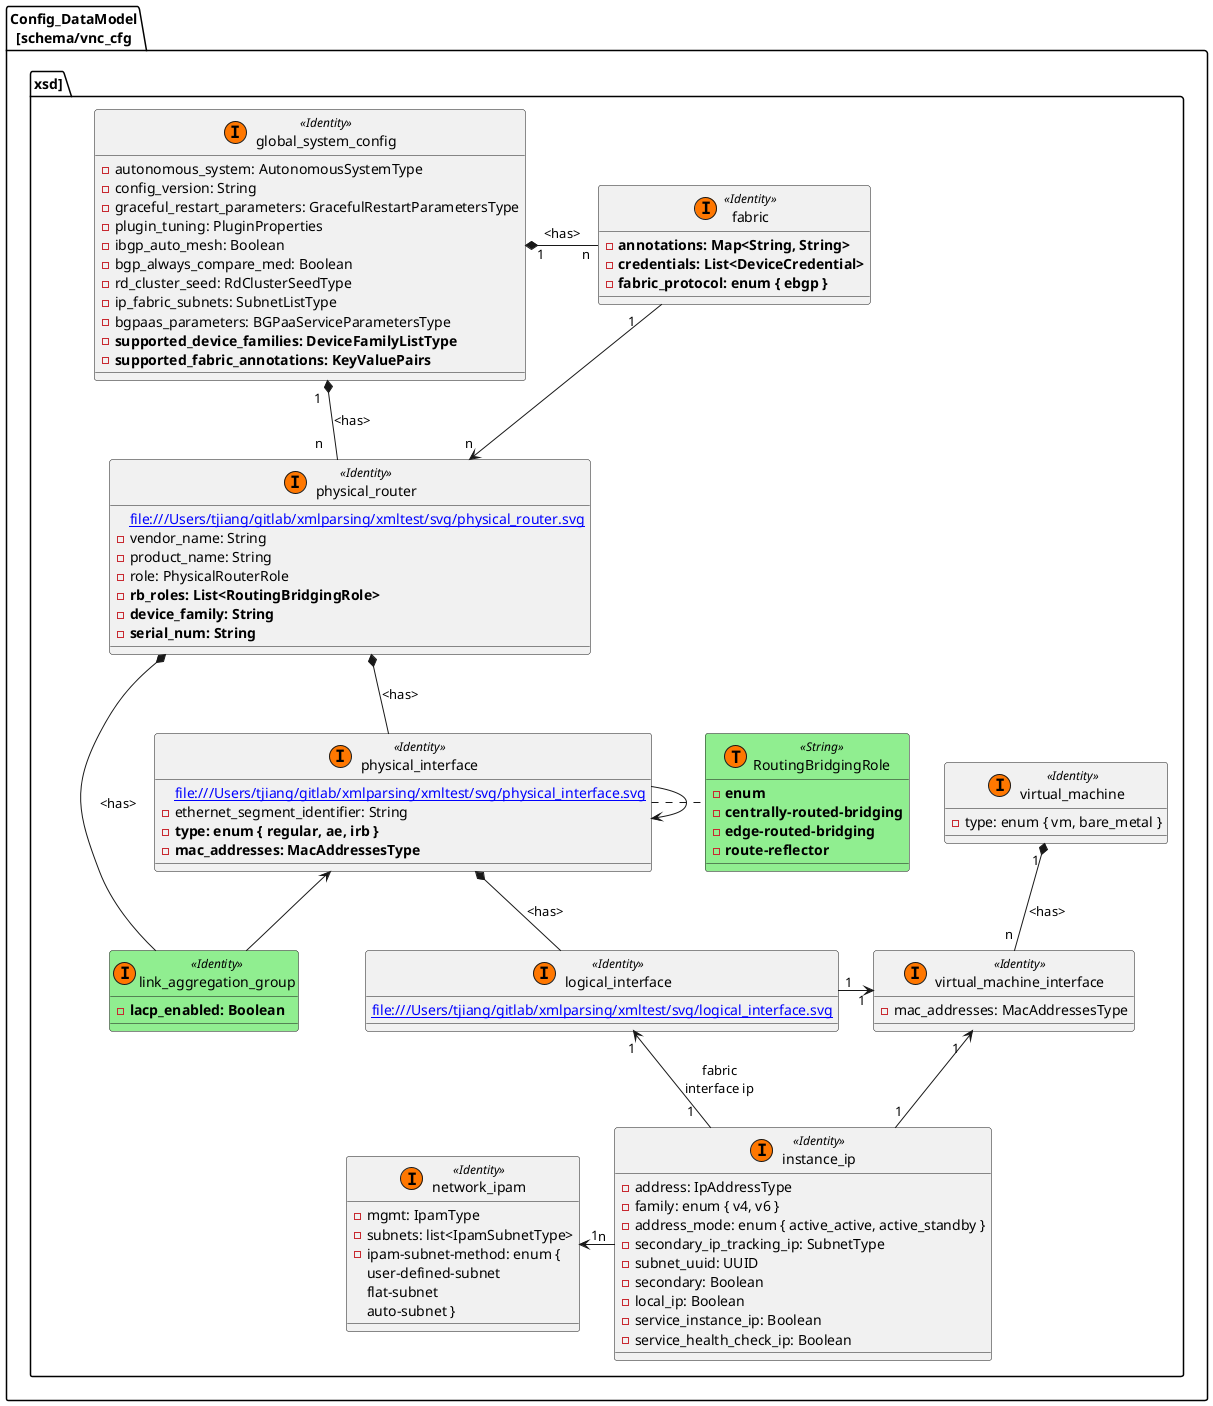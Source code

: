 @startuml
package Config_DataModel\n[schema/vnc_cfg.xsd] {

    class global_system_config << (I, #FF7700) Identity>> {
        - autonomous_system: AutonomousSystemType
        - config_version: String
        - graceful_restart_parameters: GracefulRestartParametersType
        - plugin_tuning: PluginProperties
        - ibgp_auto_mesh: Boolean
        - bgp_always_compare_med: Boolean
        - rd_cluster_seed: RdClusterSeedType
        - ip_fabric_subnets: SubnetListType
        - bgpaas_parameters: BGPaaServiceParametersType
        - <b>supported_device_families: DeviceFamilyListType</b>
        - <b>supported_fabric_annotations: KeyValuePairs</b>
    }

    class physical_router << (I, #FF7700) Identity>> {
        [[file:///Users/tjiang/gitlab/xmlparsing/xmltest/svg/physical_router.svg]]
        - vendor_name: String
        - product_name: String
        - role: PhysicalRouterRole
        - <b>rb_roles: List<RoutingBridgingRole>
        - <b>device_family: String</b>
        - <b>serial_num: String</b>
    }

    class physical_interface << (I, #FF7700) Identity>> {
        [[file:///Users/tjiang/gitlab/xmlparsing/xmltest/svg/physical_interface.svg]]
        - ethernet_segment_identifier: String
        - <b>type: enum { regular, ae, irb }
        - <b>mac_addresses: MacAddressesType</b>
    }

    class logical_interface << (I, #FF7700) Identity>> {
        [[file:///Users/tjiang/gitlab/xmlparsing/xmltest/svg/logical_interface.svg]]
    }

    class link_aggregation_group << (I, #FF7700) Identity>> #lightgreen {
        - <b>lacp_enabled: Boolean</b>
    }


    class virtual_machine_interface << (I, #FF7700) Identity>> {
        - mac_addresses: MacAddressesType
    }

    class virtual_machine << (I, #FF7700) Identity>> {
        - type: enum { vm, bare_metal }
    }

    class fabric << (I, #FF7700) Identity>> {
        - <b>annotations: Map<String, String>
        - <b>credentials: List<DeviceCredential>
        - <b>fabric_protocol: enum { ebgp }
    }

    class instance_ip << (I, #FF7700) Identity>> {
        - address: IpAddressType
        - family: enum { v4, v6 }
        - address_mode: enum { active_active, active_standby }
        - secondary_ip_tracking_ip: SubnetType
        - subnet_uuid: UUID
        - secondary: Boolean
        - local_ip: Boolean
        - service_instance_ip: Boolean
        - service_health_check_ip: Boolean
    }

    class network_ipam << (I, #FF7700) Identity>> {
        - mgmt: IpamType
        - subnets: list<IpamSubnetType>
        - ipam-subnet-method: enum {
            user-defined-subnet
            flat-subnet
            auto-subnet }
    }

    class RoutingBridgingRole << (T, #FF7700) String>> #lightgreen {
        - <b>enum
          - <b>centrally-routed-bridging
          - <b>edge-routed-bridging
          - <b>route-reflector
    }
}

global_system_config " 1   " *- "   n" fabric: <has>
global_system_config "1  " *-- "n    " physical_router: <has>
fabric "1     " --> "n  " physical_router

physical_router *- link_aggregation_group: <has>
physical_router *-- physical_interface: <has>

physical_interface <-- link_aggregation_group
physical_interface -> physical_interface
physical_interface *-- logical_interface: <has>
physical_interface . RoutingBridgingRole

virtual_machine "1 " *-- "n "virtual_machine_interface: <has>
logical_interface "1    " -> "    1" virtual_machine_interface
logical_interface "1 " <-- "1   " instance_ip: fabric\ninterface ip
virtual_machine_interface "1  " <-- "1" instance_ip
network_ipam " 1" <- "n"instance_ip

@enduml
